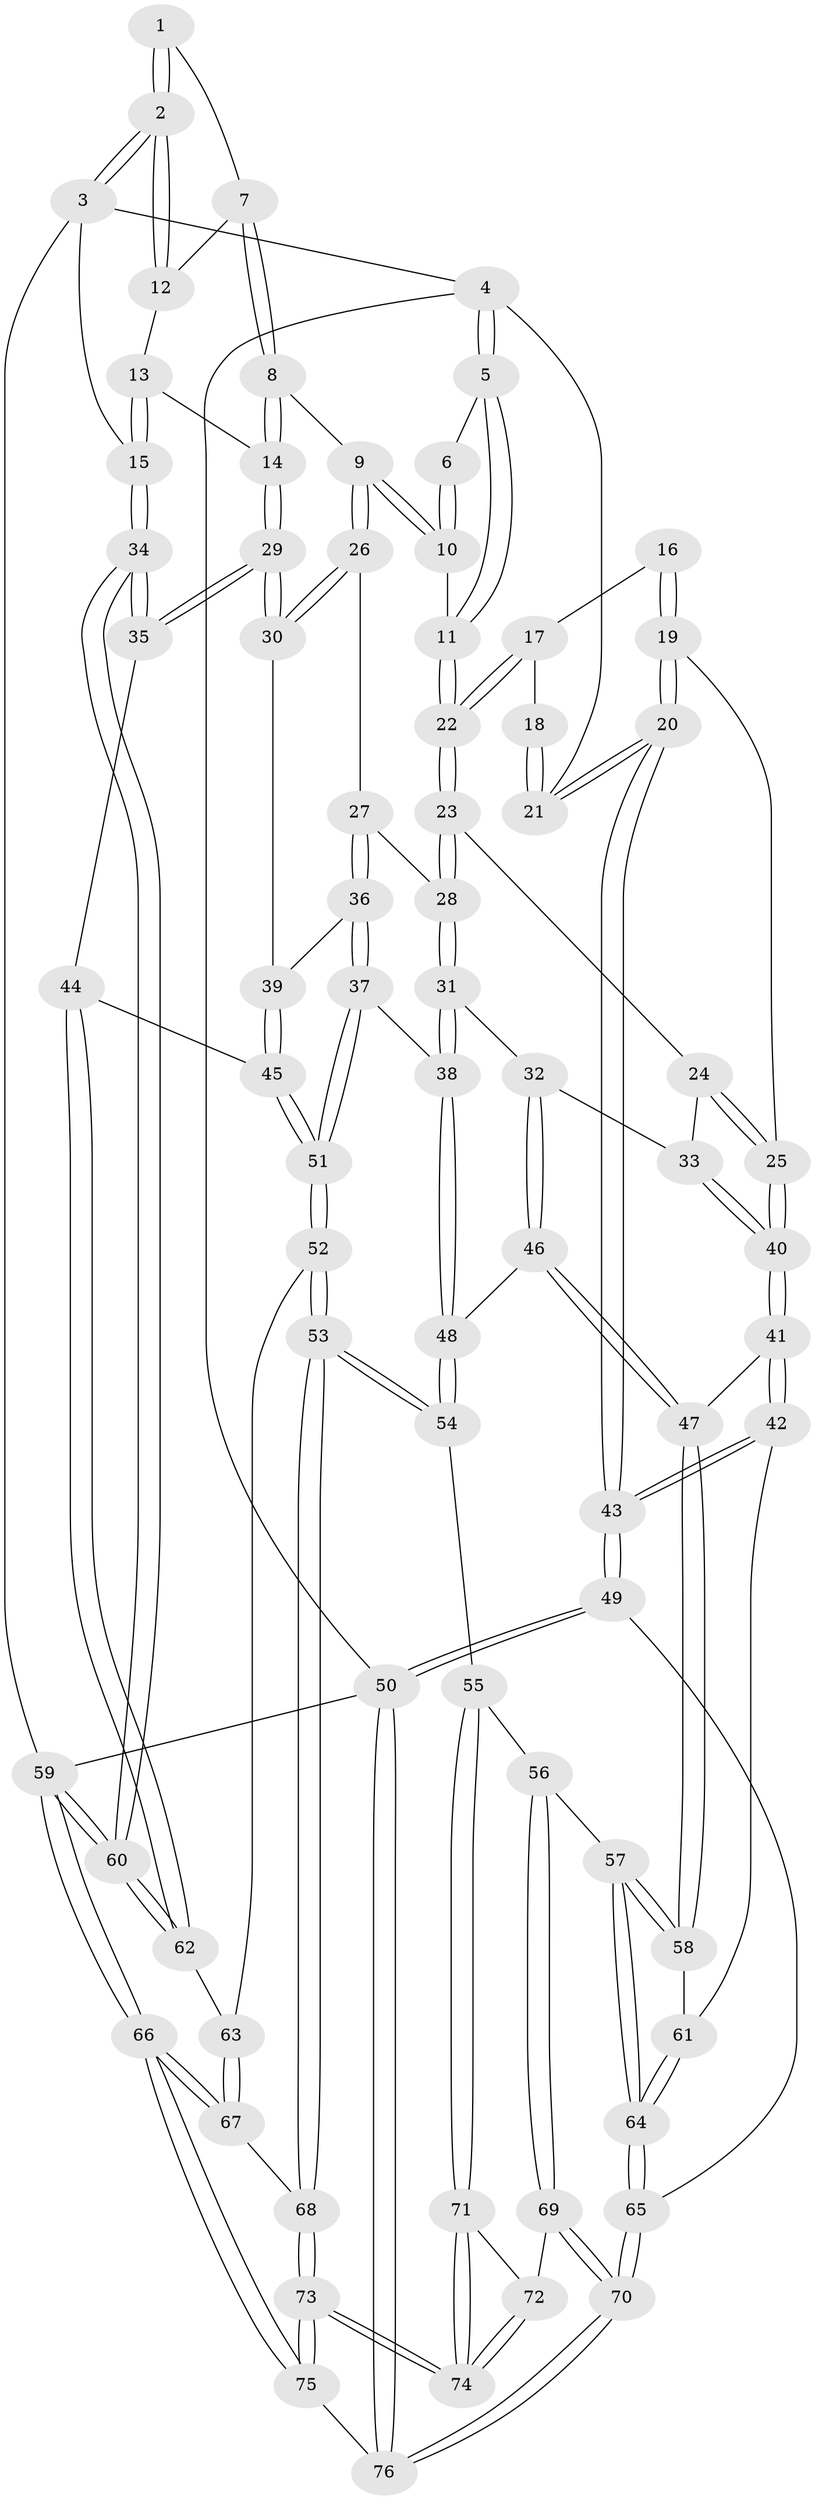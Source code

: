 // coarse degree distribution, {3: 0.11320754716981132, 5: 0.4339622641509434, 2: 0.018867924528301886, 4: 0.2830188679245283, 6: 0.1320754716981132, 7: 0.018867924528301886}
// Generated by graph-tools (version 1.1) at 2025/52/02/27/25 19:52:44]
// undirected, 76 vertices, 187 edges
graph export_dot {
graph [start="1"]
  node [color=gray90,style=filled];
  1 [pos="+0.9140944531507027+0"];
  2 [pos="+1+0"];
  3 [pos="+1+0"];
  4 [pos="+0+0"];
  5 [pos="+0.03208284004902887+0"];
  6 [pos="+0.4490121676690383+0"];
  7 [pos="+0.7195653954804957+0.12141757702097423"];
  8 [pos="+0.6806316077699902+0.15489920729958595"];
  9 [pos="+0.5774102575719728+0.19691219506747462"];
  10 [pos="+0.5002804527527381+0.13305711632715947"];
  11 [pos="+0.3439878707338521+0.1877591128765994"];
  12 [pos="+0.8491241767547921+0.14579756675099137"];
  13 [pos="+0.9001153840282803+0.21032400553408553"];
  14 [pos="+0.8831946457804695+0.3072754904557809"];
  15 [pos="+1+0"];
  16 [pos="+0.13838327810515133+0.2498758630897091"];
  17 [pos="+0.2840836740321742+0.19957247292561"];
  18 [pos="+0+0.02616534013913453"];
  19 [pos="+0.14555403936651165+0.3552924703889666"];
  20 [pos="+0+0.29966646728762014"];
  21 [pos="+0+0"];
  22 [pos="+0.31538055053528696+0.2094779021780912"];
  23 [pos="+0.30818931318001447+0.23950597712478025"];
  24 [pos="+0.23642591990762904+0.33031849889616594"];
  25 [pos="+0.1512223950419521+0.3598025486143118"];
  26 [pos="+0.5809188033642663+0.24280831656303647"];
  27 [pos="+0.5780059664539376+0.2848054934861678"];
  28 [pos="+0.38248084648677644+0.37411829958507903"];
  29 [pos="+0.8943092750756395+0.35112827258921164"];
  30 [pos="+0.8867888477414696+0.3534337165450746"];
  31 [pos="+0.3689011187484206+0.41253546682701847"];
  32 [pos="+0.34283242542161163+0.42667682914579225"];
  33 [pos="+0.30277416171174354+0.4109903451000249"];
  34 [pos="+1+0.4692704461699919"];
  35 [pos="+1+0.4681187104125518"];
  36 [pos="+0.6046569139701703+0.4019656682752151"];
  37 [pos="+0.601183652054456+0.42169133141934806"];
  38 [pos="+0.4909172808882691+0.49478307647197833"];
  39 [pos="+0.8170480895010167+0.3911620605547648"];
  40 [pos="+0.15822833246788204+0.5015892589637271"];
  41 [pos="+0.1518277749149122+0.538115405986778"];
  42 [pos="+0.006119705345716883+0.6065114126220339"];
  43 [pos="+0+0.6230311129774742"];
  44 [pos="+1+0.48851230372162113"];
  45 [pos="+0.7429034322793395+0.6160337965858651"];
  46 [pos="+0.326242776252749+0.4960355331298698"];
  47 [pos="+0.24053818394329482+0.5754353616433369"];
  48 [pos="+0.45856167645740087+0.5591762044062968"];
  49 [pos="+0+0.7296527088671497"];
  50 [pos="+0+1"];
  51 [pos="+0.7249068600964518+0.6289324032318188"];
  52 [pos="+0.7156282911720161+0.6669001059685004"];
  53 [pos="+0.6740095684756943+0.7043679566108991"];
  54 [pos="+0.4423112540750858+0.6948285226836899"];
  55 [pos="+0.4349214845430597+0.6999221827934122"];
  56 [pos="+0.38826864649921283+0.7049564034281874"];
  57 [pos="+0.35780789136127533+0.7024581578479642"];
  58 [pos="+0.29974959050622385+0.6540747175061886"];
  59 [pos="+1+1"];
  60 [pos="+1+1"];
  61 [pos="+0.14192849768969348+0.7316159616355852"];
  62 [pos="+0.8811676967284638+0.7467854745167737"];
  63 [pos="+0.8313678432938263+0.7361749414814892"];
  64 [pos="+0.19743011858941986+0.8658284565679649"];
  65 [pos="+0.18340222984253043+0.9091529501844778"];
  66 [pos="+1+1"];
  67 [pos="+0.8237931918093326+0.8742242476178678"];
  68 [pos="+0.6707778709866156+0.8146417380708091"];
  69 [pos="+0.35050569643264357+0.9289057931397565"];
  70 [pos="+0.20602951755231425+0.9962572656879797"];
  71 [pos="+0.43895190479068685+0.7165029789341629"];
  72 [pos="+0.42388061363965823+0.9260234077502583"];
  73 [pos="+0.613223038331426+1"];
  74 [pos="+0.5968394012847059+1"];
  75 [pos="+0.658709844348313+1"];
  76 [pos="+0.15988275074037048+1"];
  1 -- 2;
  1 -- 2;
  1 -- 7;
  2 -- 3;
  2 -- 3;
  2 -- 12;
  2 -- 12;
  3 -- 4;
  3 -- 15;
  3 -- 59;
  4 -- 5;
  4 -- 5;
  4 -- 21;
  4 -- 50;
  5 -- 6;
  5 -- 11;
  5 -- 11;
  6 -- 10;
  6 -- 10;
  7 -- 8;
  7 -- 8;
  7 -- 12;
  8 -- 9;
  8 -- 14;
  8 -- 14;
  9 -- 10;
  9 -- 10;
  9 -- 26;
  9 -- 26;
  10 -- 11;
  11 -- 22;
  11 -- 22;
  12 -- 13;
  13 -- 14;
  13 -- 15;
  13 -- 15;
  14 -- 29;
  14 -- 29;
  15 -- 34;
  15 -- 34;
  16 -- 17;
  16 -- 19;
  16 -- 19;
  17 -- 18;
  17 -- 22;
  17 -- 22;
  18 -- 21;
  18 -- 21;
  19 -- 20;
  19 -- 20;
  19 -- 25;
  20 -- 21;
  20 -- 21;
  20 -- 43;
  20 -- 43;
  22 -- 23;
  22 -- 23;
  23 -- 24;
  23 -- 28;
  23 -- 28;
  24 -- 25;
  24 -- 25;
  24 -- 33;
  25 -- 40;
  25 -- 40;
  26 -- 27;
  26 -- 30;
  26 -- 30;
  27 -- 28;
  27 -- 36;
  27 -- 36;
  28 -- 31;
  28 -- 31;
  29 -- 30;
  29 -- 30;
  29 -- 35;
  29 -- 35;
  30 -- 39;
  31 -- 32;
  31 -- 38;
  31 -- 38;
  32 -- 33;
  32 -- 46;
  32 -- 46;
  33 -- 40;
  33 -- 40;
  34 -- 35;
  34 -- 35;
  34 -- 60;
  34 -- 60;
  35 -- 44;
  36 -- 37;
  36 -- 37;
  36 -- 39;
  37 -- 38;
  37 -- 51;
  37 -- 51;
  38 -- 48;
  38 -- 48;
  39 -- 45;
  39 -- 45;
  40 -- 41;
  40 -- 41;
  41 -- 42;
  41 -- 42;
  41 -- 47;
  42 -- 43;
  42 -- 43;
  42 -- 61;
  43 -- 49;
  43 -- 49;
  44 -- 45;
  44 -- 62;
  44 -- 62;
  45 -- 51;
  45 -- 51;
  46 -- 47;
  46 -- 47;
  46 -- 48;
  47 -- 58;
  47 -- 58;
  48 -- 54;
  48 -- 54;
  49 -- 50;
  49 -- 50;
  49 -- 65;
  50 -- 76;
  50 -- 76;
  50 -- 59;
  51 -- 52;
  51 -- 52;
  52 -- 53;
  52 -- 53;
  52 -- 63;
  53 -- 54;
  53 -- 54;
  53 -- 68;
  53 -- 68;
  54 -- 55;
  55 -- 56;
  55 -- 71;
  55 -- 71;
  56 -- 57;
  56 -- 69;
  56 -- 69;
  57 -- 58;
  57 -- 58;
  57 -- 64;
  57 -- 64;
  58 -- 61;
  59 -- 60;
  59 -- 60;
  59 -- 66;
  59 -- 66;
  60 -- 62;
  60 -- 62;
  61 -- 64;
  61 -- 64;
  62 -- 63;
  63 -- 67;
  63 -- 67;
  64 -- 65;
  64 -- 65;
  65 -- 70;
  65 -- 70;
  66 -- 67;
  66 -- 67;
  66 -- 75;
  66 -- 75;
  67 -- 68;
  68 -- 73;
  68 -- 73;
  69 -- 70;
  69 -- 70;
  69 -- 72;
  70 -- 76;
  70 -- 76;
  71 -- 72;
  71 -- 74;
  71 -- 74;
  72 -- 74;
  72 -- 74;
  73 -- 74;
  73 -- 74;
  73 -- 75;
  73 -- 75;
  75 -- 76;
}

